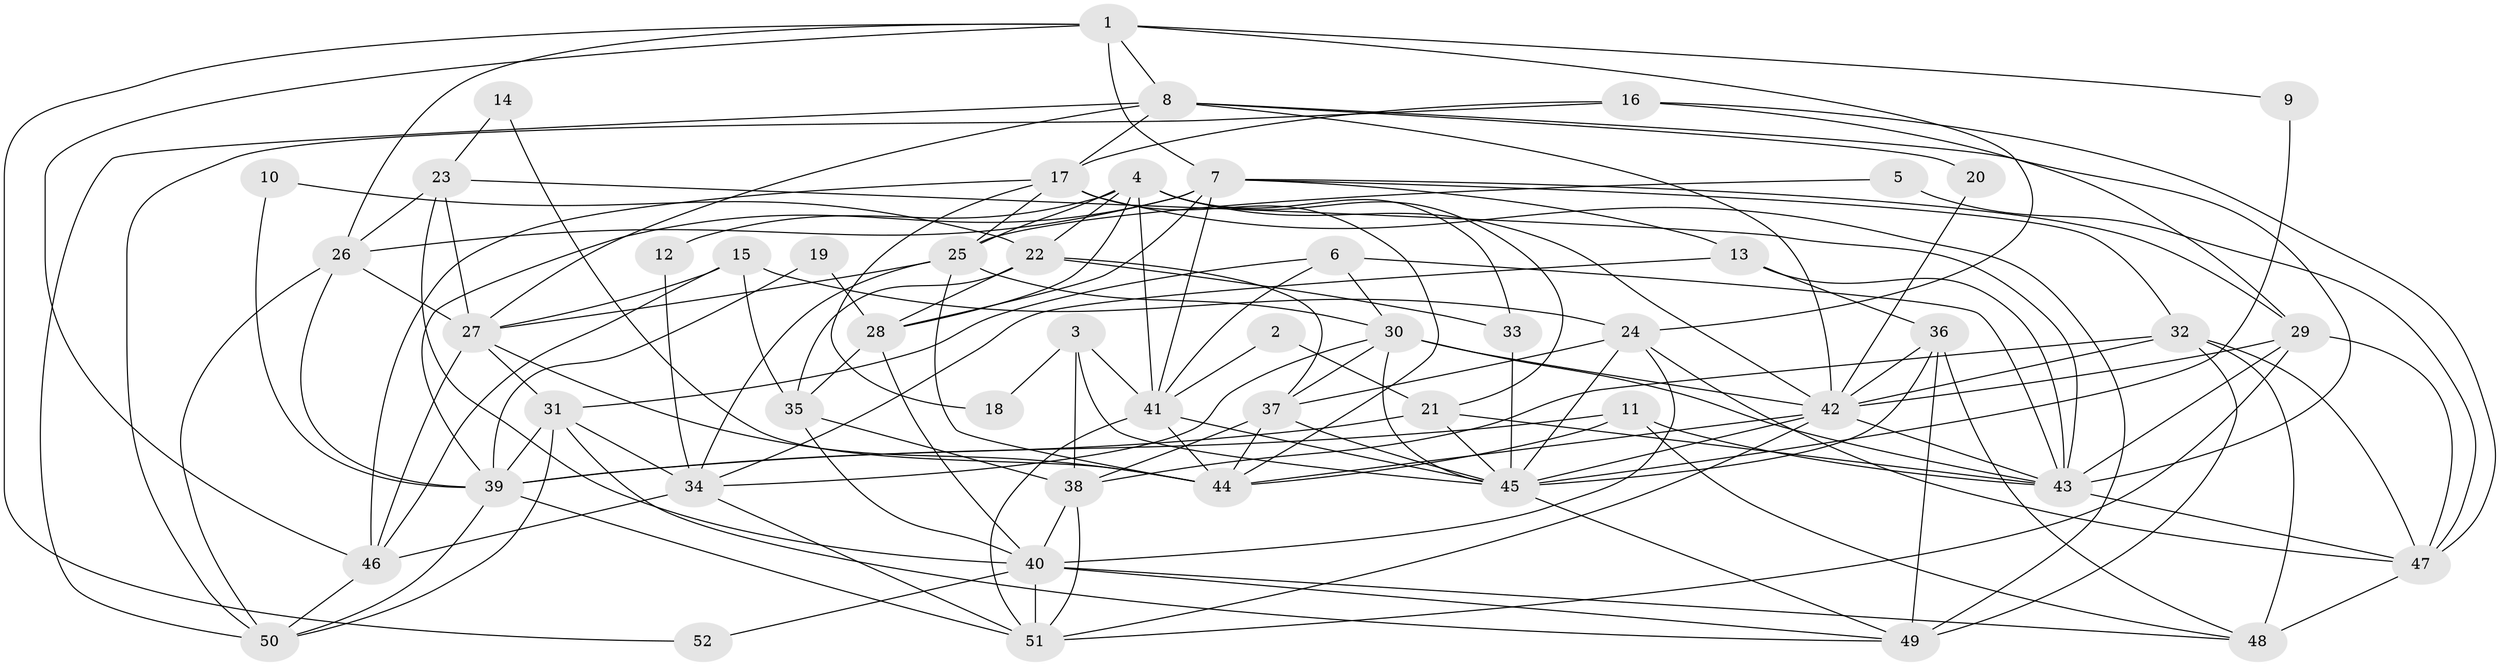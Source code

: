 // original degree distribution, {2: 0.14563106796116504, 4: 0.33980582524271846, 3: 0.17475728155339806, 6: 0.10679611650485436, 5: 0.22330097087378642, 7: 0.009708737864077669}
// Generated by graph-tools (version 1.1) at 2025/26/03/09/25 03:26:21]
// undirected, 52 vertices, 145 edges
graph export_dot {
graph [start="1"]
  node [color=gray90,style=filled];
  1;
  2;
  3;
  4;
  5;
  6;
  7;
  8;
  9;
  10;
  11;
  12;
  13;
  14;
  15;
  16;
  17;
  18;
  19;
  20;
  21;
  22;
  23;
  24;
  25;
  26;
  27;
  28;
  29;
  30;
  31;
  32;
  33;
  34;
  35;
  36;
  37;
  38;
  39;
  40;
  41;
  42;
  43;
  44;
  45;
  46;
  47;
  48;
  49;
  50;
  51;
  52;
  1 -- 7 [weight=1.0];
  1 -- 8 [weight=1.0];
  1 -- 9 [weight=1.0];
  1 -- 24 [weight=1.0];
  1 -- 26 [weight=1.0];
  1 -- 46 [weight=1.0];
  1 -- 52 [weight=1.0];
  2 -- 21 [weight=1.0];
  2 -- 41 [weight=1.0];
  3 -- 18 [weight=1.0];
  3 -- 38 [weight=1.0];
  3 -- 41 [weight=1.0];
  3 -- 45 [weight=1.0];
  4 -- 12 [weight=1.0];
  4 -- 21 [weight=1.0];
  4 -- 22 [weight=1.0];
  4 -- 25 [weight=1.0];
  4 -- 28 [weight=1.0];
  4 -- 33 [weight=2.0];
  4 -- 41 [weight=1.0];
  4 -- 42 [weight=1.0];
  5 -- 25 [weight=1.0];
  5 -- 47 [weight=1.0];
  6 -- 30 [weight=1.0];
  6 -- 31 [weight=1.0];
  6 -- 41 [weight=1.0];
  6 -- 43 [weight=1.0];
  7 -- 13 [weight=1.0];
  7 -- 26 [weight=1.0];
  7 -- 28 [weight=1.0];
  7 -- 29 [weight=1.0];
  7 -- 32 [weight=1.0];
  7 -- 39 [weight=1.0];
  7 -- 41 [weight=1.0];
  8 -- 17 [weight=1.0];
  8 -- 20 [weight=1.0];
  8 -- 27 [weight=1.0];
  8 -- 42 [weight=1.0];
  8 -- 43 [weight=1.0];
  8 -- 50 [weight=1.0];
  9 -- 45 [weight=1.0];
  10 -- 22 [weight=1.0];
  10 -- 39 [weight=1.0];
  11 -- 39 [weight=1.0];
  11 -- 43 [weight=1.0];
  11 -- 44 [weight=1.0];
  11 -- 48 [weight=1.0];
  12 -- 34 [weight=1.0];
  13 -- 34 [weight=1.0];
  13 -- 36 [weight=1.0];
  13 -- 43 [weight=1.0];
  14 -- 23 [weight=1.0];
  14 -- 44 [weight=1.0];
  15 -- 24 [weight=1.0];
  15 -- 27 [weight=1.0];
  15 -- 35 [weight=1.0];
  15 -- 46 [weight=1.0];
  16 -- 17 [weight=1.0];
  16 -- 29 [weight=1.0];
  16 -- 47 [weight=1.0];
  16 -- 50 [weight=1.0];
  17 -- 18 [weight=1.0];
  17 -- 25 [weight=1.0];
  17 -- 44 [weight=1.0];
  17 -- 46 [weight=1.0];
  17 -- 49 [weight=1.0];
  19 -- 28 [weight=1.0];
  19 -- 39 [weight=1.0];
  20 -- 42 [weight=1.0];
  21 -- 39 [weight=1.0];
  21 -- 43 [weight=1.0];
  21 -- 45 [weight=1.0];
  22 -- 28 [weight=1.0];
  22 -- 33 [weight=1.0];
  22 -- 35 [weight=1.0];
  22 -- 37 [weight=2.0];
  23 -- 26 [weight=1.0];
  23 -- 27 [weight=1.0];
  23 -- 40 [weight=1.0];
  23 -- 43 [weight=1.0];
  24 -- 37 [weight=1.0];
  24 -- 40 [weight=1.0];
  24 -- 45 [weight=1.0];
  24 -- 47 [weight=1.0];
  25 -- 27 [weight=1.0];
  25 -- 30 [weight=1.0];
  25 -- 34 [weight=1.0];
  25 -- 44 [weight=1.0];
  26 -- 27 [weight=1.0];
  26 -- 39 [weight=1.0];
  26 -- 50 [weight=1.0];
  27 -- 31 [weight=1.0];
  27 -- 44 [weight=1.0];
  27 -- 46 [weight=2.0];
  28 -- 35 [weight=1.0];
  28 -- 40 [weight=1.0];
  29 -- 42 [weight=1.0];
  29 -- 43 [weight=1.0];
  29 -- 47 [weight=1.0];
  29 -- 51 [weight=1.0];
  30 -- 34 [weight=1.0];
  30 -- 37 [weight=1.0];
  30 -- 42 [weight=1.0];
  30 -- 43 [weight=1.0];
  30 -- 45 [weight=1.0];
  31 -- 34 [weight=1.0];
  31 -- 39 [weight=1.0];
  31 -- 49 [weight=1.0];
  31 -- 50 [weight=1.0];
  32 -- 38 [weight=1.0];
  32 -- 42 [weight=1.0];
  32 -- 47 [weight=1.0];
  32 -- 48 [weight=2.0];
  32 -- 49 [weight=1.0];
  33 -- 45 [weight=1.0];
  34 -- 46 [weight=1.0];
  34 -- 51 [weight=1.0];
  35 -- 38 [weight=1.0];
  35 -- 40 [weight=1.0];
  36 -- 42 [weight=1.0];
  36 -- 45 [weight=1.0];
  36 -- 48 [weight=1.0];
  36 -- 49 [weight=2.0];
  37 -- 38 [weight=1.0];
  37 -- 44 [weight=1.0];
  37 -- 45 [weight=1.0];
  38 -- 40 [weight=1.0];
  38 -- 51 [weight=1.0];
  39 -- 50 [weight=1.0];
  39 -- 51 [weight=1.0];
  40 -- 48 [weight=1.0];
  40 -- 49 [weight=2.0];
  40 -- 51 [weight=1.0];
  40 -- 52 [weight=1.0];
  41 -- 44 [weight=1.0];
  41 -- 45 [weight=1.0];
  41 -- 51 [weight=1.0];
  42 -- 43 [weight=1.0];
  42 -- 44 [weight=1.0];
  42 -- 45 [weight=2.0];
  42 -- 51 [weight=1.0];
  43 -- 47 [weight=1.0];
  45 -- 49 [weight=1.0];
  46 -- 50 [weight=1.0];
  47 -- 48 [weight=1.0];
}
